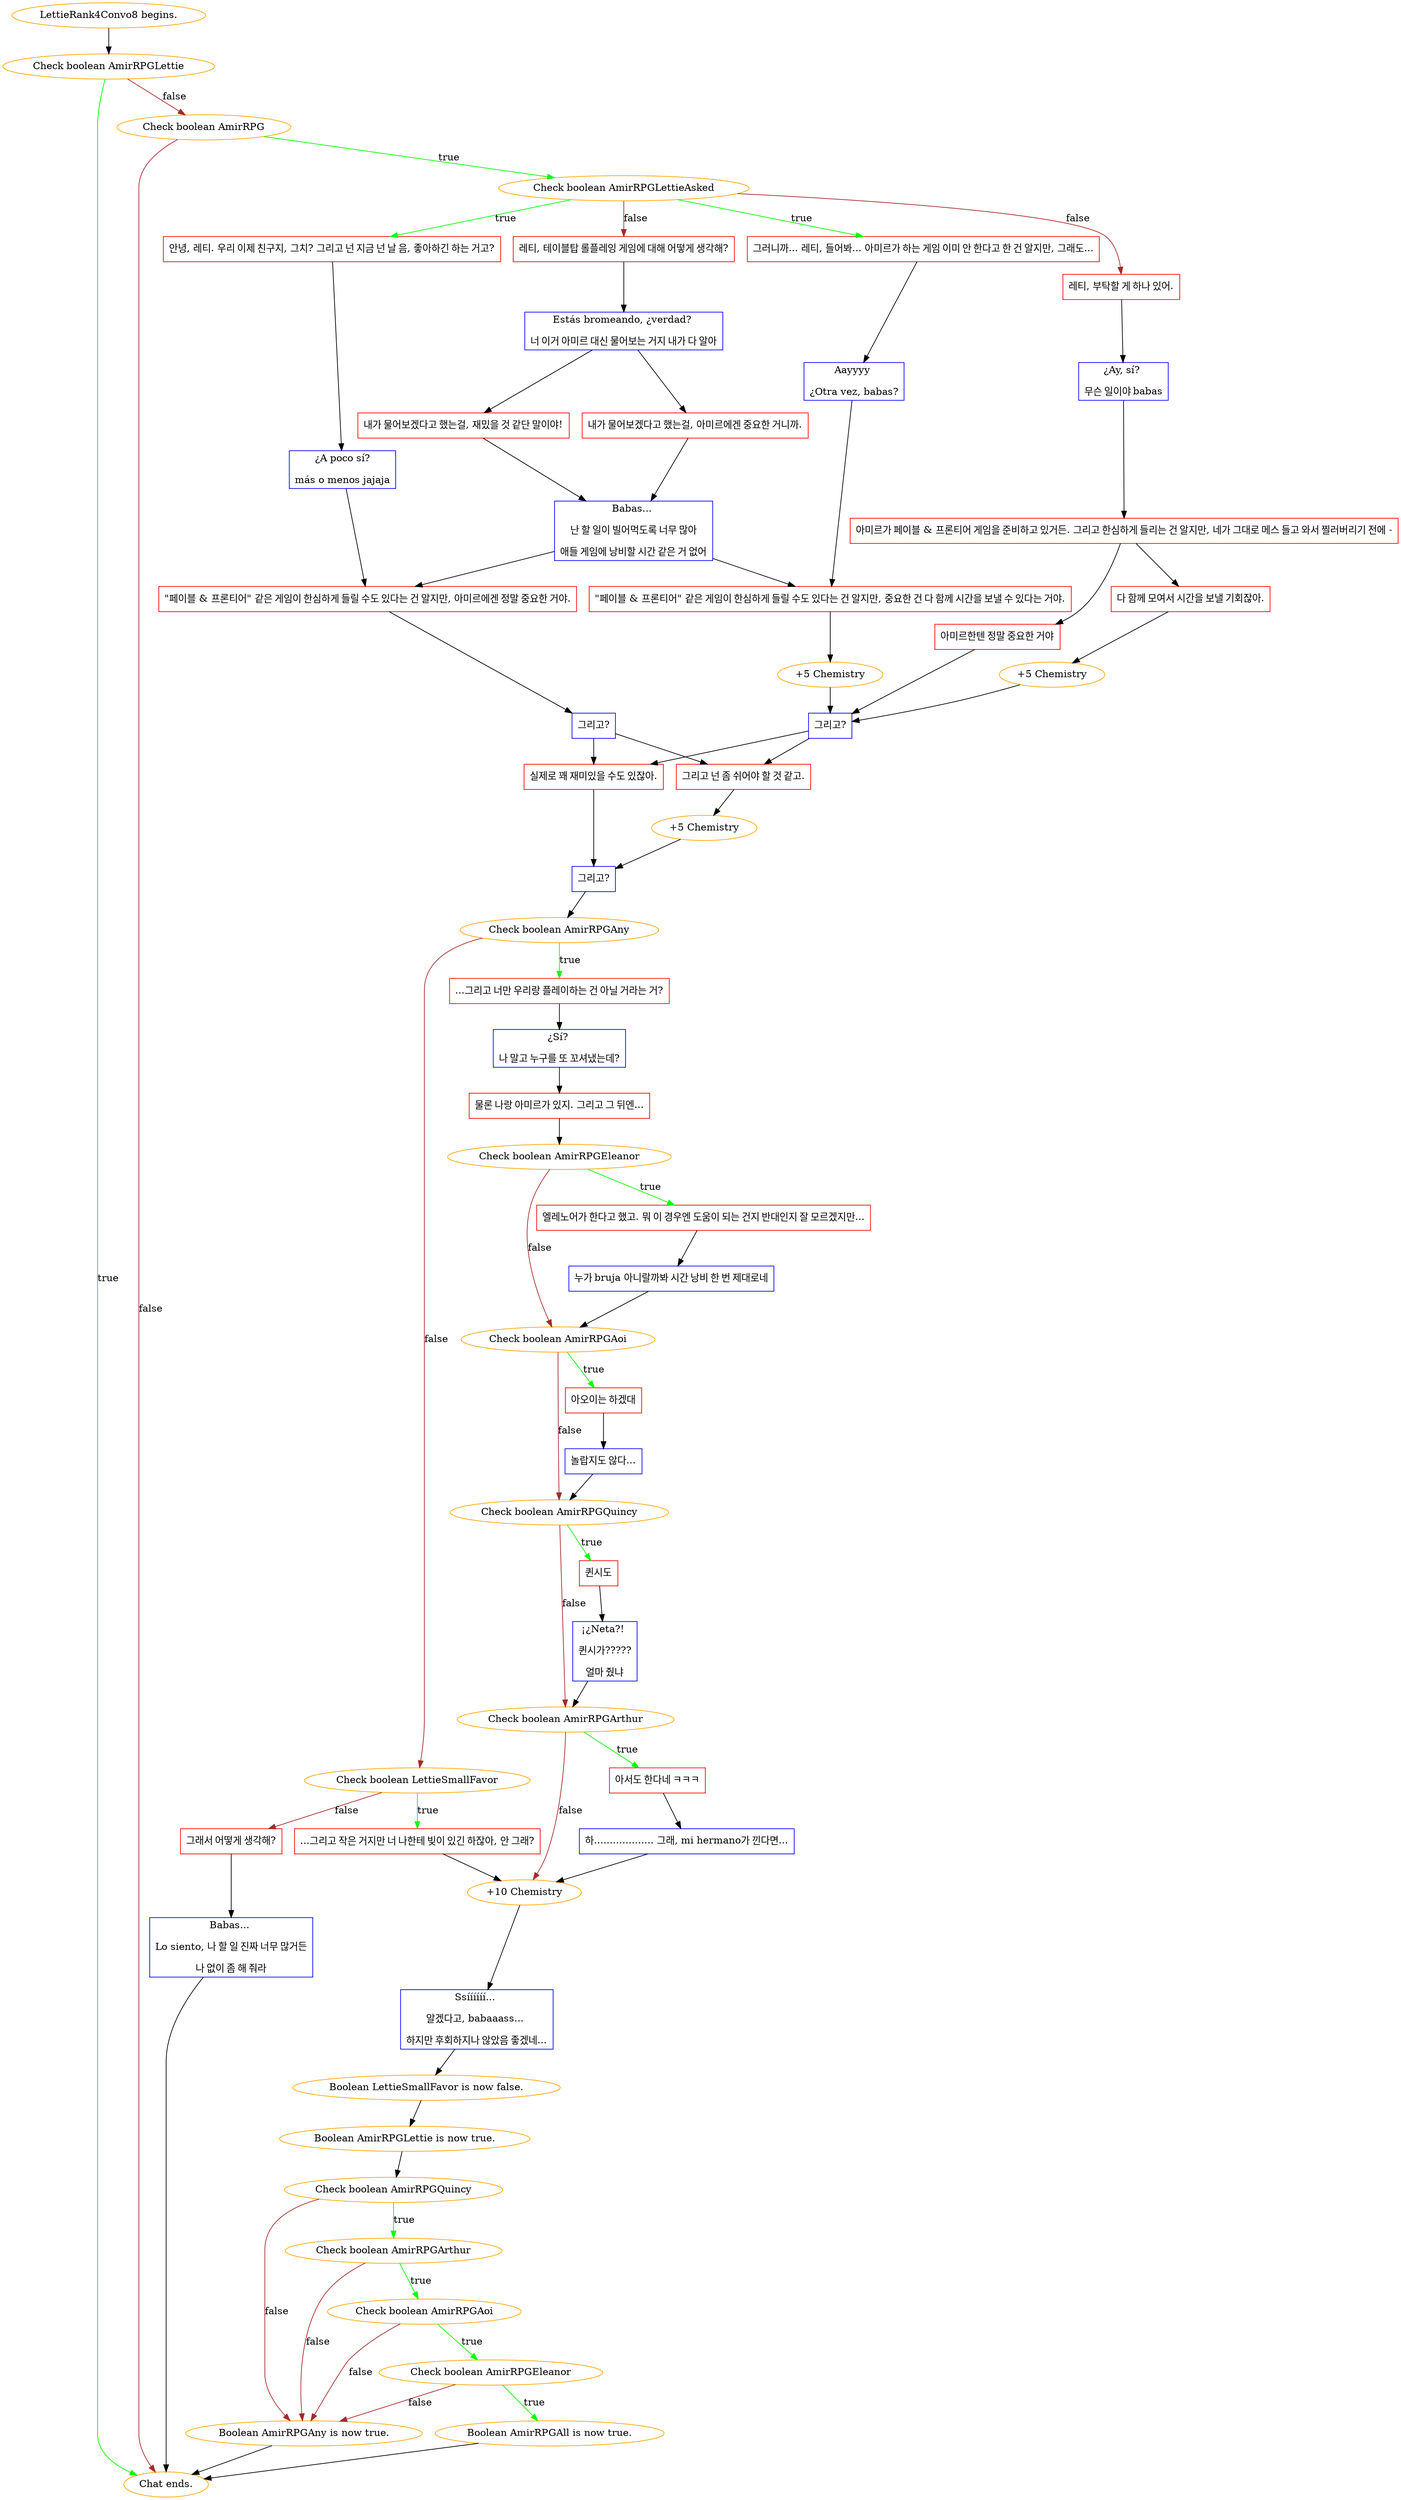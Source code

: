 digraph {
	"LettieRank4Convo8 begins." [color=orange];
		"LettieRank4Convo8 begins." -> j1847364543;
	j1847364543 [label="Check boolean AmirRPGLettie",color=orange];
		j1847364543 -> "Chat ends." [label=true,color=green];
		j1847364543 -> j4221295990 [label=false,color=brown];
	"Chat ends." [color=orange];
	j4221295990 [label="Check boolean AmirRPG",color=orange];
		j4221295990 -> j3900940289 [label=true,color=green];
		j4221295990 -> "Chat ends." [label=false,color=brown];
	j3900940289 [label="Check boolean AmirRPGLettieAsked",color=orange];
		j3900940289 -> j2682538733 [label=true,color=green];
		j3900940289 -> j2682756564 [label=true,color=green];
		j3900940289 -> j3287824247 [label=false,color=brown];
		j3900940289 -> j3752933941 [label=false,color=brown];
	j2682538733 [label="그러니까... 레티, 들어봐... 아미르가 하는 게임 이미 안 한다고 한 건 알지만, 그래도...",shape=box,color=red];
		j2682538733 -> j2799108027;
	j2682756564 [label="안녕, 레티. 우리 이제 친구지, 그치? 그리고 넌 지금 넌 날 음, 좋아하긴 하는 거고?",shape=box,color=red];
		j2682756564 -> j2896315178;
	j3287824247 [label="레티, 테이블탑 롤플레잉 게임에 대해 어떻게 생각해?",shape=box,color=red];
		j3287824247 -> j2357408020;
	j3752933941 [label="레티, 부탁할 게 하나 있어.",shape=box,color=red];
		j3752933941 -> j2136421153;
	j2799108027 [label="Aayyyy 
¿Otra vez, babas?",shape=box,color=blue];
		j2799108027 -> j3970555650;
	j2896315178 [label="¿A poco sí?
más o menos jajaja",shape=box,color=blue];
		j2896315178 -> j2877127170;
	j2357408020 [label="Estás bromeando, ¿verdad? 
너 이거 아미르 대신 물어보는 거지 내가 다 알아",shape=box,color=blue];
		j2357408020 -> j875023978;
		j2357408020 -> j2852317552;
	j2136421153 [label="¿Ay, sí? 
무슨 일이야 babas",shape=box,color=blue];
		j2136421153 -> j3283248824;
	j3970555650 [label="\"페이블 & 프론티어\" 같은 게임이 한심하게 들릴 수도 있다는 건 알지만, 중요한 건 다 함께 시간을 보낼 수 있다는 거야.",shape=box,color=red];
		j3970555650 -> j3670225348;
	j2877127170 [label="\"페이블 & 프론티어\" 같은 게임이 한심하게 들릴 수도 있다는 건 알지만, 아미르에겐 정말 중요한 거야.",shape=box,color=red];
		j2877127170 -> j2309798096;
	j875023978 [label="내가 물어보겠다고 했는걸, 재밌을 것 같단 말이야!",shape=box,color=red];
		j875023978 -> j1808435741;
	j2852317552 [label="내가 물어보겠다고 했는걸, 아미르에겐 중요한 거니까.",shape=box,color=red];
		j2852317552 -> j1808435741;
	j3283248824 [label="아미르가 페이블 & 프론티어 게임을 준비하고 있거든. 그리고 한심하게 들리는 건 알지만, 네가 그대로 메스 들고 와서 찔러버리기 전에 -",shape=box,color=red];
		j3283248824 -> j31432113;
		j3283248824 -> j2609645364;
	j3670225348 [label="+5 Chemistry",color=orange];
		j3670225348 -> j723498923;
	j2309798096 [label="그리고?",shape=box,color=blue];
		j2309798096 -> j263046539;
		j2309798096 -> j748961160;
	j1808435741 [label="Babas... 
난 할 일이 빌어먹도록 너무 많아
애들 게임에 낭비할 시간 같은 거 없어",shape=box,color=blue];
		j1808435741 -> j3970555650;
		j1808435741 -> j2877127170;
	j31432113 [label="다 함께 모여서 시간을 보낼 기회잖아.",shape=box,color=red];
		j31432113 -> j1259706879;
	j2609645364 [label="아미르한텐 정말 중요한 거야",shape=box,color=red];
		j2609645364 -> j723498923;
	j723498923 [label="그리고?",shape=box,color=blue];
		j723498923 -> j748961160;
		j723498923 -> j263046539;
	j263046539 [label="실제로 꽤 재미있을 수도 있잖아.",shape=box,color=red];
		j263046539 -> j1547072440;
	j748961160 [label="그리고 넌 좀 쉬어야 할 것 같고.",shape=box,color=red];
		j748961160 -> j96160289;
	j1259706879 [label="+5 Chemistry",color=orange];
		j1259706879 -> j723498923;
	j1547072440 [label="그리고?",shape=box,color=blue];
		j1547072440 -> j1306803518;
	j96160289 [label="+5 Chemistry",color=orange];
		j96160289 -> j1547072440;
	j1306803518 [label="Check boolean AmirRPGAny",color=orange];
		j1306803518 -> j3633678345 [label=true,color=green];
		j1306803518 -> j979637190 [label=false,color=brown];
	j3633678345 [label="...그리고 너만 우리랑 플레이하는 건 아닐 거라는 거?",shape=box,color=red];
		j3633678345 -> j2118350564;
	j979637190 [label="Check boolean LettieSmallFavor",color=orange];
		j979637190 -> j3460880599 [label=true,color=green];
		j979637190 -> j3579775528 [label=false,color=brown];
	j2118350564 [label="¿Sí? 
나 말고 누구를 또 꼬셔냈는데?",shape=box,color=blue];
		j2118350564 -> j276068179;
	j3460880599 [label="...그리고 작은 거지만 너 나한테 빚이 있긴 하잖아, 안 그래?",shape=box,color=red];
		j3460880599 -> j1750081556;
	j3579775528 [label="그래서 어떻게 생각해?",shape=box,color=red];
		j3579775528 -> j738926611;
	j276068179 [label="물론 나랑 아미르가 있지. 그리고 그 뒤엔...",shape=box,color=red];
		j276068179 -> j3426062266;
	j1750081556 [label="+10 Chemistry",color=orange];
		j1750081556 -> j2500404410;
	j738926611 [label="Babas... 
Lo siento, 나 할 일 진짜 너무 많거든
나 없이 좀 해 줘라",shape=box,color=blue];
		j738926611 -> "Chat ends.";
	j3426062266 [label="Check boolean AmirRPGEleanor",color=orange];
		j3426062266 -> j2975381923 [label=true,color=green];
		j3426062266 -> j276093388 [label=false,color=brown];
	j2500404410 [label="Ssíííííí... 
알겠다고, babaaass... 
하지만 후회하지나 않았음 좋겠네...",shape=box,color=blue];
		j2500404410 -> j708310595;
	j2975381923 [label="엘레노어가 한다고 했고. 뭐 이 경우엔 도움이 되는 건지 반대인지 잘 모르겠지만...",shape=box,color=red];
		j2975381923 -> j1004194732;
	j276093388 [label="Check boolean AmirRPGAoi",color=orange];
		j276093388 -> j1691810830 [label=true,color=green];
		j276093388 -> j3057950938 [label=false,color=brown];
	j708310595 [label="Boolean LettieSmallFavor is now false.",color=orange];
		j708310595 -> j2069131733;
	j1004194732 [label="누가 bruja 아니랄까봐 시간 낭비 한 번 제대로네",shape=box,color=blue];
		j1004194732 -> j276093388;
	j1691810830 [label="아오이는 하겠대",shape=box,color=red];
		j1691810830 -> j3754218670;
	j3057950938 [label="Check boolean AmirRPGQuincy",color=orange];
		j3057950938 -> j2650870503 [label=true,color=green];
		j3057950938 -> j689492531 [label=false,color=brown];
	j2069131733 [label="Boolean AmirRPGLettie is now true.",color=orange];
		j2069131733 -> j4165480782;
	j3754218670 [label="놀랍지도 않다...",shape=box,color=blue];
		j3754218670 -> j3057950938;
	j2650870503 [label="퀸시도",shape=box,color=red];
		j2650870503 -> j4116339593;
	j689492531 [label="Check boolean AmirRPGArthur",color=orange];
		j689492531 -> j220307816 [label=true,color=green];
		j689492531 -> j1750081556 [label=false,color=brown];
	j4165480782 [label="Check boolean AmirRPGQuincy",color=orange];
		j4165480782 -> j2573261149 [label=true,color=green];
		j4165480782 -> j1992773596 [label=false,color=brown];
	j4116339593 [label="¡¿Neta?! 
퀸시가?????
얼마 줬냐",shape=box,color=blue];
		j4116339593 -> j689492531;
	j220307816 [label="아서도 한다네 ㅋㅋㅋ",shape=box,color=red];
		j220307816 -> j223711393;
	j2573261149 [label="Check boolean AmirRPGArthur",color=orange];
		j2573261149 -> j2494139801 [label=true,color=green];
		j2573261149 -> j1992773596 [label=false,color=brown];
	j1992773596 [label="Boolean AmirRPGAny is now true.",color=orange];
		j1992773596 -> "Chat ends.";
	j223711393 [label="하................... 그래, mi hermano가 낀다면...",shape=box,color=blue];
		j223711393 -> j1750081556;
	j2494139801 [label="Check boolean AmirRPGAoi",color=orange];
		j2494139801 -> j3993582263 [label=true,color=green];
		j2494139801 -> j1992773596 [label=false,color=brown];
	j3993582263 [label="Check boolean AmirRPGEleanor",color=orange];
		j3993582263 -> j2677000302 [label=true,color=green];
		j3993582263 -> j1992773596 [label=false,color=brown];
	j2677000302 [label="Boolean AmirRPGAll is now true.",color=orange];
		j2677000302 -> "Chat ends.";
}